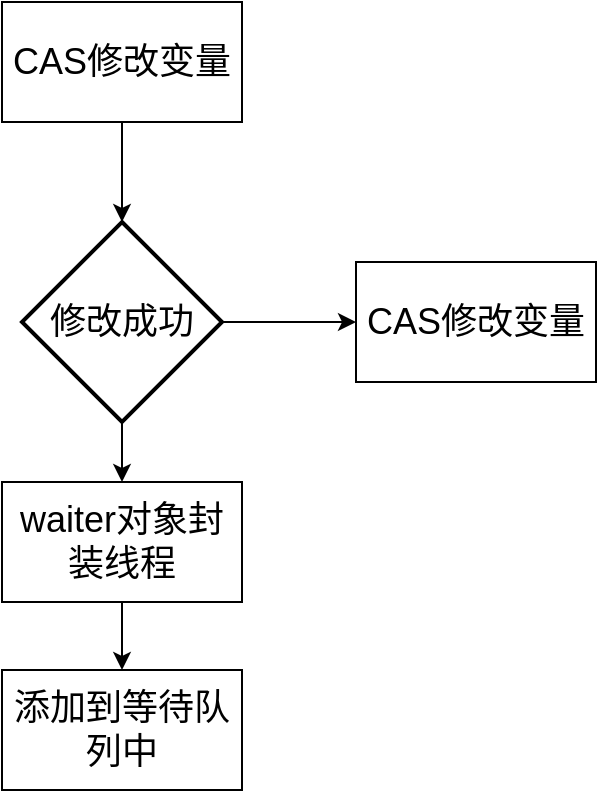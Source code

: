 <mxfile version="11.1.4" type="device"><diagram id="ttxxb7DlgjV2TCvn509W" name="Page-1"><mxGraphModel dx="1422" dy="764" grid="1" gridSize="10" guides="1" tooltips="1" connect="1" arrows="1" fold="1" page="1" pageScale="1" pageWidth="827" pageHeight="1169" math="0" shadow="0"><root><mxCell id="0"/><mxCell id="1" parent="0"/><mxCell id="4WEzOlhtPoEW7nIlRnMY-8" value="" style="edgeStyle=orthogonalEdgeStyle;rounded=0;orthogonalLoop=1;jettySize=auto;html=1;fontSize=18;" edge="1" parent="1" source="4WEzOlhtPoEW7nIlRnMY-1" target="4WEzOlhtPoEW7nIlRnMY-2"><mxGeometry relative="1" as="geometry"/></mxCell><mxCell id="4WEzOlhtPoEW7nIlRnMY-1" value="CAS修改变量" style="rounded=0;whiteSpace=wrap;html=1;fontSize=18;" vertex="1" parent="1"><mxGeometry x="293" y="220" width="120" height="60" as="geometry"/></mxCell><mxCell id="4WEzOlhtPoEW7nIlRnMY-9" value="" style="edgeStyle=orthogonalEdgeStyle;rounded=0;orthogonalLoop=1;jettySize=auto;html=1;fontSize=18;" edge="1" parent="1" source="4WEzOlhtPoEW7nIlRnMY-2" target="4WEzOlhtPoEW7nIlRnMY-3"><mxGeometry relative="1" as="geometry"/></mxCell><mxCell id="4WEzOlhtPoEW7nIlRnMY-10" value="" style="edgeStyle=orthogonalEdgeStyle;rounded=0;orthogonalLoop=1;jettySize=auto;html=1;fontSize=18;" edge="1" parent="1" source="4WEzOlhtPoEW7nIlRnMY-2" target="4WEzOlhtPoEW7nIlRnMY-5"><mxGeometry relative="1" as="geometry"/></mxCell><mxCell id="4WEzOlhtPoEW7nIlRnMY-2" value="修改成功" style="strokeWidth=2;html=1;shape=mxgraph.flowchart.decision;whiteSpace=wrap;rounded=0;fontSize=18;" vertex="1" parent="1"><mxGeometry x="303" y="330" width="100" height="100" as="geometry"/></mxCell><mxCell id="4WEzOlhtPoEW7nIlRnMY-7" value="" style="edgeStyle=orthogonalEdgeStyle;rounded=0;orthogonalLoop=1;jettySize=auto;html=1;fontSize=18;" edge="1" parent="1" source="4WEzOlhtPoEW7nIlRnMY-3" target="4WEzOlhtPoEW7nIlRnMY-6"><mxGeometry relative="1" as="geometry"/></mxCell><mxCell id="4WEzOlhtPoEW7nIlRnMY-3" value="waiter对象封装线程" style="rounded=0;whiteSpace=wrap;html=1;fontSize=18;" vertex="1" parent="1"><mxGeometry x="293" y="460" width="120" height="60" as="geometry"/></mxCell><mxCell id="4WEzOlhtPoEW7nIlRnMY-6" value="添加到等待队列中" style="rounded=0;whiteSpace=wrap;html=1;fontSize=18;" vertex="1" parent="1"><mxGeometry x="293" y="554" width="120" height="60" as="geometry"/></mxCell><mxCell id="4WEzOlhtPoEW7nIlRnMY-5" value="CAS修改变量" style="rounded=0;whiteSpace=wrap;html=1;fontSize=18;" vertex="1" parent="1"><mxGeometry x="470" y="350" width="120" height="60" as="geometry"/></mxCell></root></mxGraphModel></diagram></mxfile>
